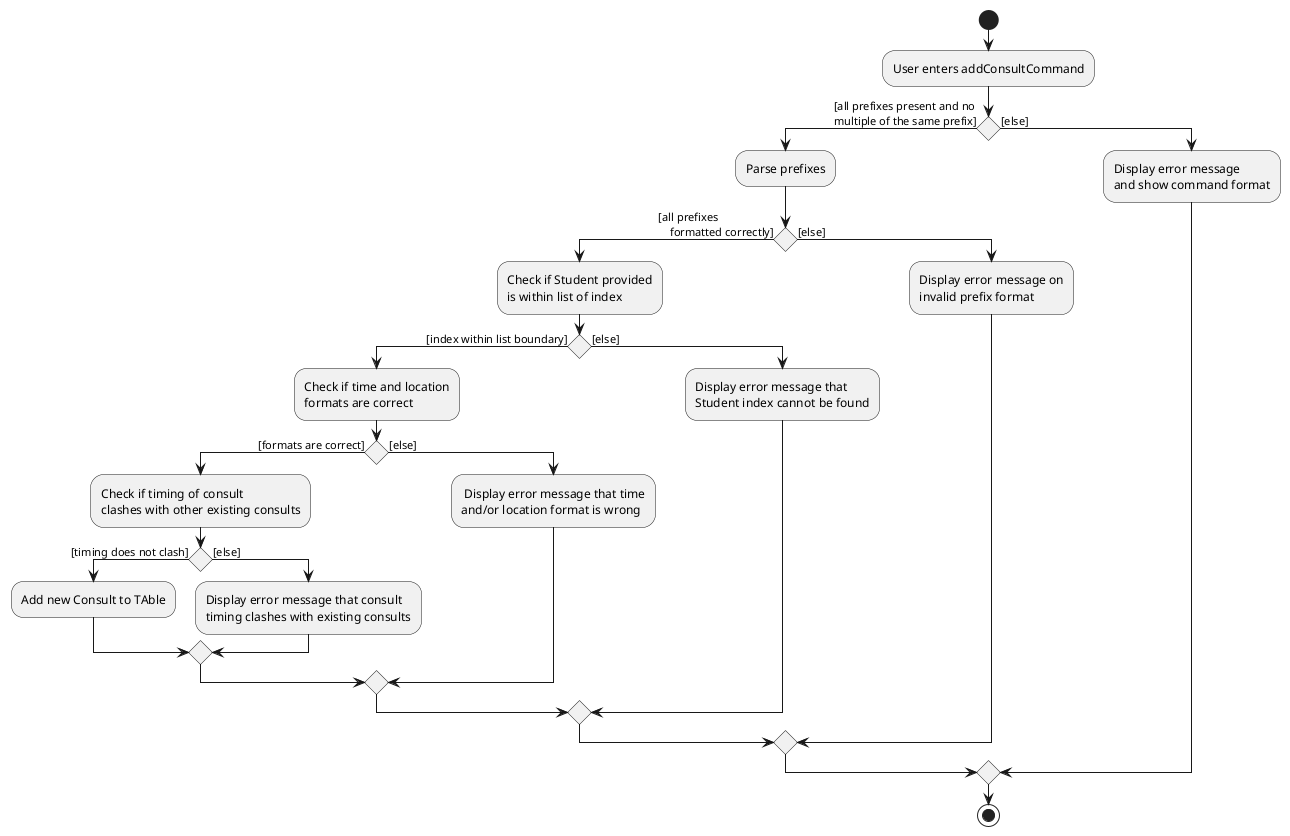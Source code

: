 @startuml
start
:User enters addConsultCommand;

if () then ([all prefixes present and no
multiple of the same prefix])
    :Parse prefixes;
    if () then ([all prefixes
    formatted correctly])
        :Check if Student provided
        is within list of index;
        if () then ([index within list boundary])
            :Check if time and location
            formats are correct;
            if() then ([formats are correct])
                :Check if timing of consult
                clashes with other existing consults;
                if() then ([timing does not clash])
                    :Add new Consult to TAble;
                 else ([else])
                    :Display error message that consult
                    timing clashes with existing consults;
                endif
            else ([else])
                : Display error message that time
                and/or location format is wrong;
            endif
        else ([else])
            :Display error message that
            Student index cannot be found;
        endif
    else ([else])
        :Display error message on
        invalid prefix format;
    endif
else ([else])
    :Display error message
    and show command format;
endif
stop
@enduml
